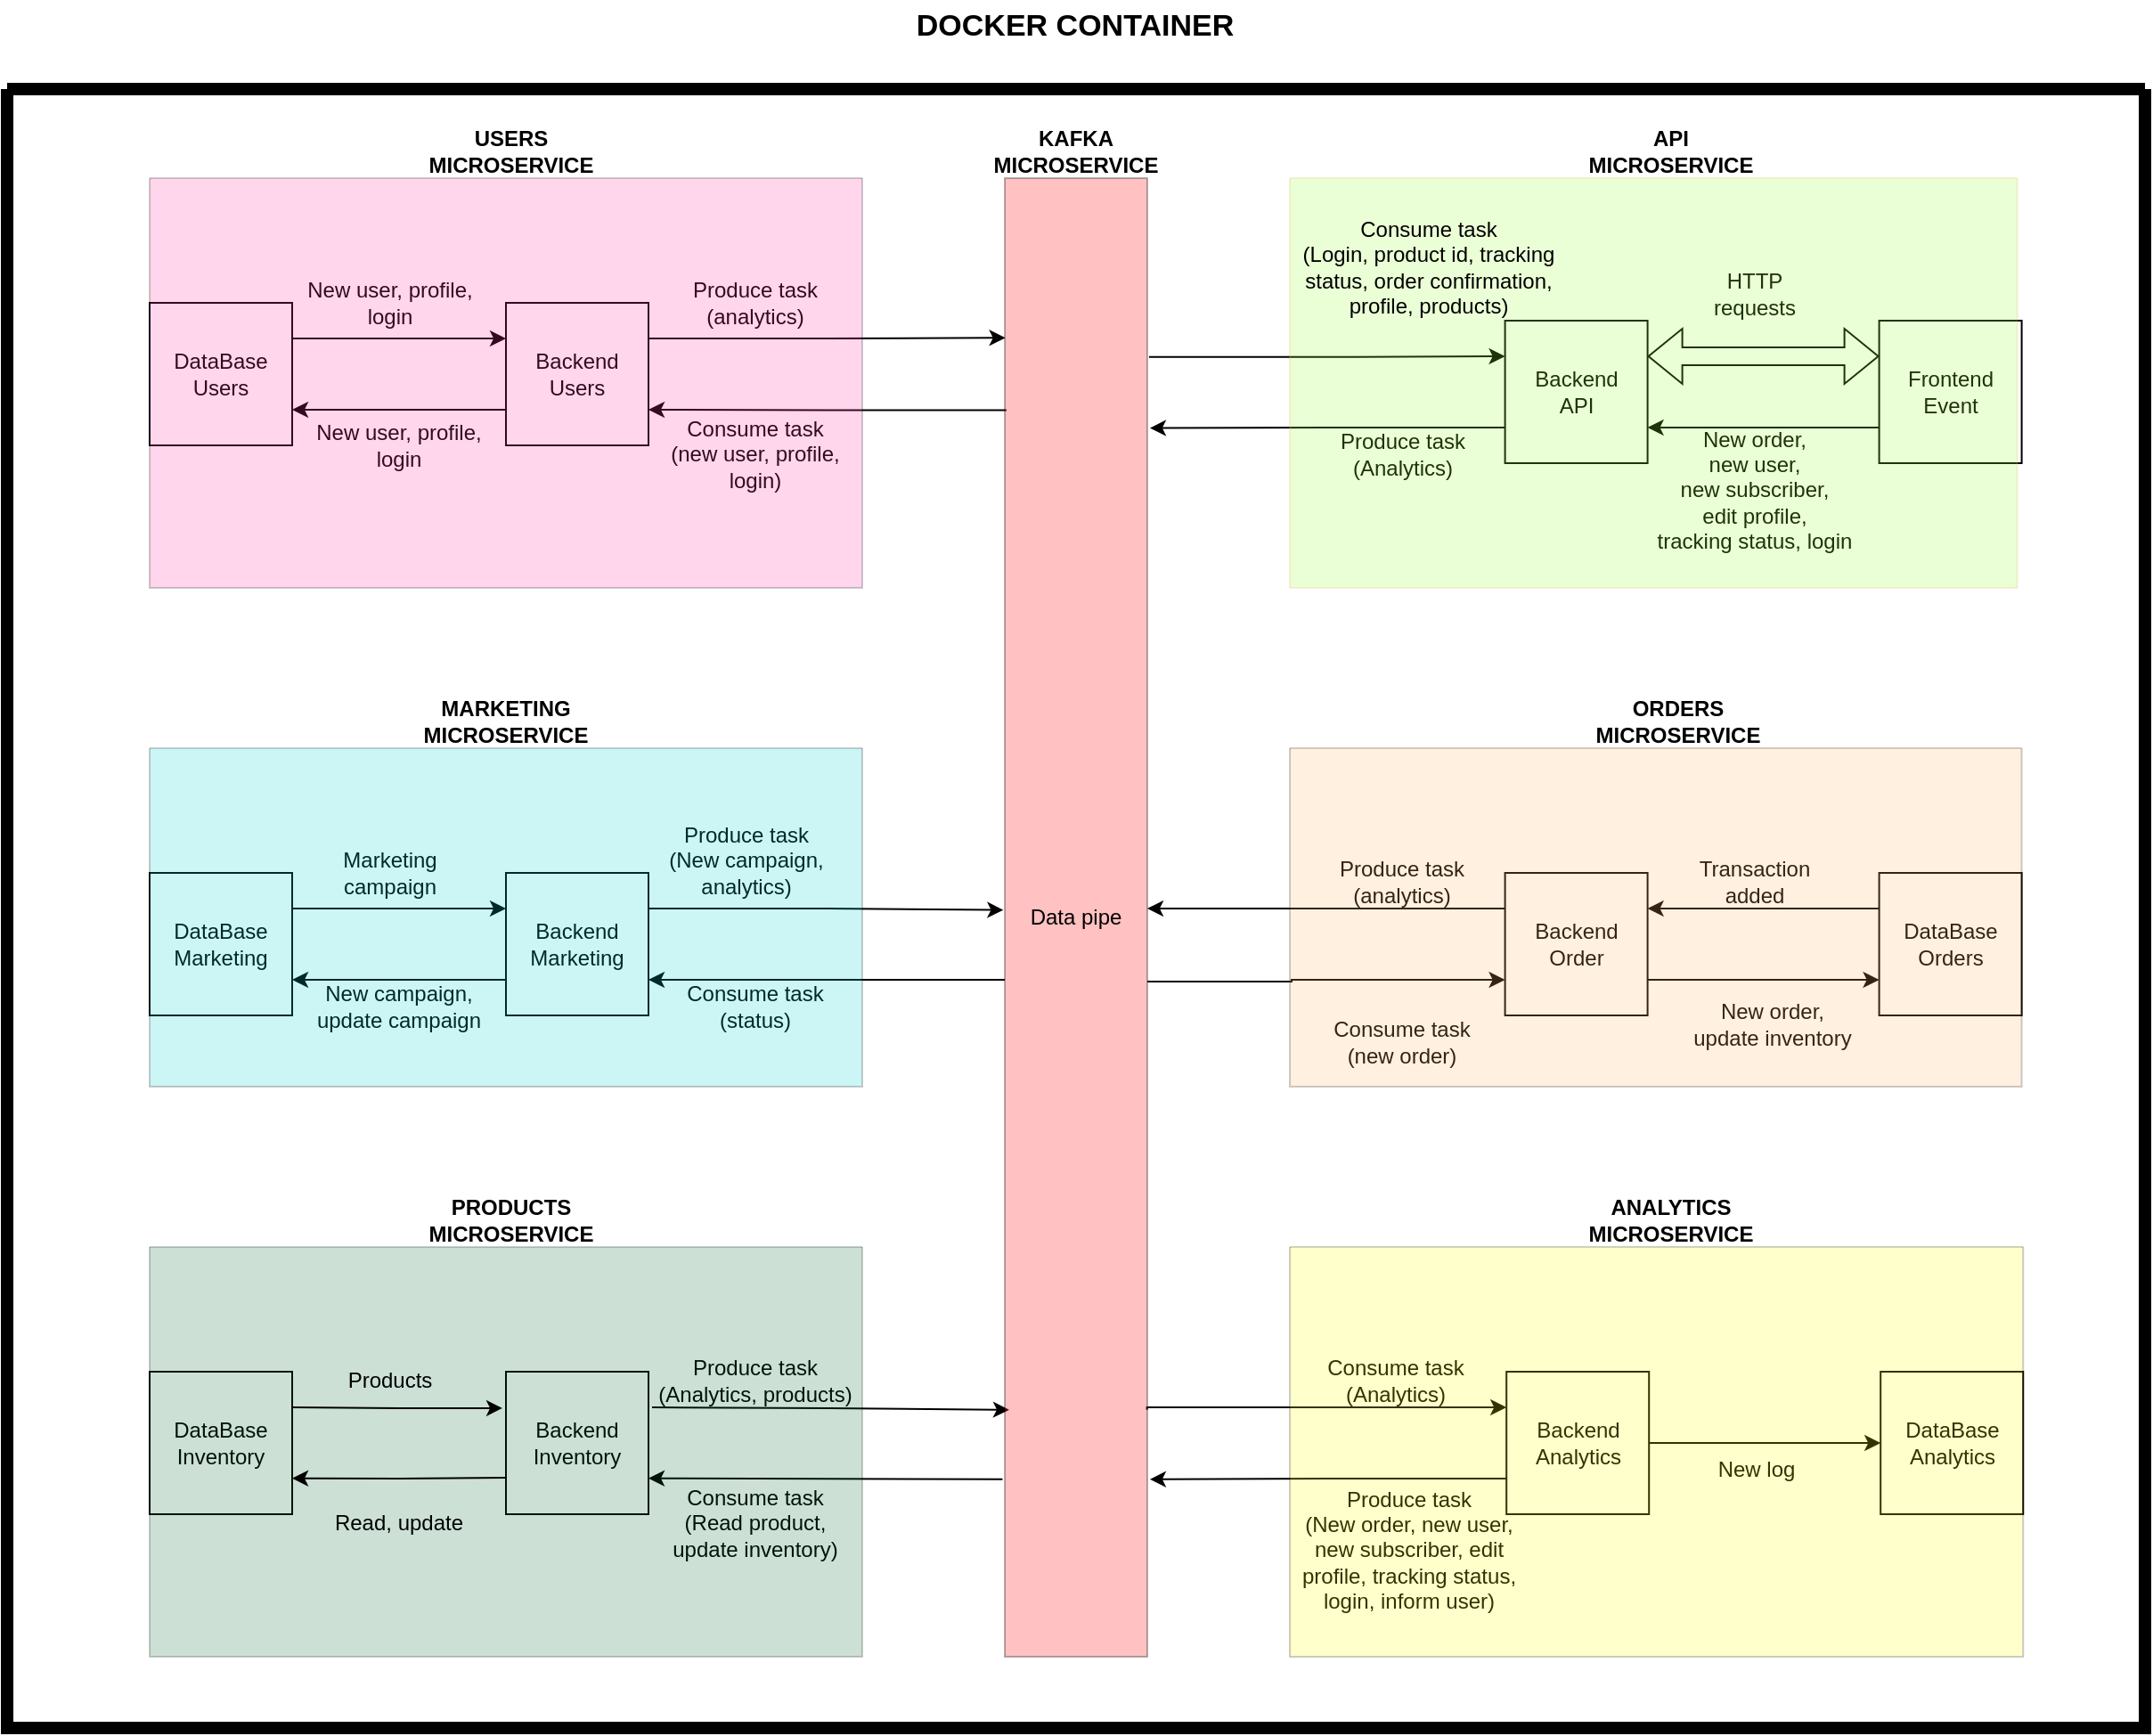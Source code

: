 <mxfile version="22.1.7" type="device">
  <diagram name="Page-1" id="HIv2RbXX2wUQeGfraSKq">
    <mxGraphModel dx="1130" dy="151" grid="1" gridSize="10" guides="0" tooltips="1" connect="1" arrows="1" fold="1" page="1" pageScale="1" pageWidth="850" pageHeight="1100" math="0" shadow="0">
      <root>
        <mxCell id="0" />
        <mxCell id="1" parent="0" />
        <mxCell id="87kDc83F3q97JKyXB-DU-6" style="edgeStyle=orthogonalEdgeStyle;rounded=0;orthogonalLoop=1;jettySize=auto;html=1;exitX=0;exitY=0.75;exitDx=0;exitDy=0;entryX=1;entryY=0.75;entryDx=0;entryDy=0;" parent="1" source="LRiBhbT0EeIUl40xavuv-1" target="LRiBhbT0EeIUl40xavuv-2" edge="1">
          <mxGeometry relative="1" as="geometry" />
        </mxCell>
        <mxCell id="LRiBhbT0EeIUl40xavuv-1" value="&lt;div&gt;Frontend&lt;/div&gt;&lt;div&gt;Event&lt;br&gt;&lt;/div&gt;" style="whiteSpace=wrap;html=1;aspect=fixed;" parent="1" vertex="1">
          <mxGeometry x="930.8" y="290" width="80" height="80" as="geometry" />
        </mxCell>
        <mxCell id="87kDc83F3q97JKyXB-DU-7" style="edgeStyle=orthogonalEdgeStyle;rounded=0;orthogonalLoop=1;jettySize=auto;html=1;exitX=0;exitY=0.75;exitDx=0;exitDy=0;entryX=0.169;entryY=-0.018;entryDx=0;entryDy=0;entryPerimeter=0;" parent="1" source="LRiBhbT0EeIUl40xavuv-2" edge="1" target="LRiBhbT0EeIUl40xavuv-4">
          <mxGeometry relative="1" as="geometry">
            <mxPoint x="600.8" y="351" as="targetPoint" />
            <Array as="points" />
          </mxGeometry>
        </mxCell>
        <mxCell id="LRiBhbT0EeIUl40xavuv-2" value="&lt;div&gt;Backend&lt;/div&gt;&lt;div&gt;API&lt;br&gt;&lt;/div&gt;" style="whiteSpace=wrap;html=1;aspect=fixed;" parent="1" vertex="1">
          <mxGeometry x="720.8" y="290" width="80" height="80" as="geometry" />
        </mxCell>
        <mxCell id="LRiBhbT0EeIUl40xavuv-59" style="edgeStyle=orthogonalEdgeStyle;rounded=0;orthogonalLoop=1;jettySize=auto;html=1;entryX=0;entryY=0.25;entryDx=0;entryDy=0;exitX=0.833;exitY=0.003;exitDx=0;exitDy=0;exitPerimeter=0;" parent="1" source="LRiBhbT0EeIUl40xavuv-4" target="LRiBhbT0EeIUl40xavuv-55" edge="1">
          <mxGeometry relative="1" as="geometry">
            <Array as="points">
              <mxPoint x="520" y="900" />
            </Array>
            <mxPoint x="600.0" y="900.64" as="sourcePoint" />
          </mxGeometry>
        </mxCell>
        <mxCell id="87kDc83F3q97JKyXB-DU-3" style="edgeStyle=orthogonalEdgeStyle;rounded=0;orthogonalLoop=1;jettySize=auto;html=1;exitX=0.157;exitY=0.988;exitDx=0;exitDy=0;exitPerimeter=0;" parent="1" edge="1" source="LRiBhbT0EeIUl40xavuv-4">
          <mxGeometry relative="1" as="geometry">
            <Array as="points" />
            <mxPoint x="358" y="340" as="sourcePoint" />
            <mxPoint x="240" y="340" as="targetPoint" />
          </mxGeometry>
        </mxCell>
        <mxCell id="87kDc83F3q97JKyXB-DU-8" style="edgeStyle=orthogonalEdgeStyle;rounded=0;orthogonalLoop=1;jettySize=auto;html=1;exitX=0.121;exitY=-0.012;exitDx=0;exitDy=0;entryX=0;entryY=0.25;entryDx=0;entryDy=0;exitPerimeter=0;" parent="1" source="LRiBhbT0EeIUl40xavuv-4" target="LRiBhbT0EeIUl40xavuv-2" edge="1">
          <mxGeometry relative="1" as="geometry">
            <Array as="points" />
          </mxGeometry>
        </mxCell>
        <mxCell id="87kDc83F3q97JKyXB-DU-10" style="edgeStyle=orthogonalEdgeStyle;rounded=0;orthogonalLoop=1;jettySize=auto;html=1;entryX=0;entryY=0.75;entryDx=0;entryDy=0;" parent="1" source="LRiBhbT0EeIUl40xavuv-4" target="LRiBhbT0EeIUl40xavuv-8" edge="1">
          <mxGeometry relative="1" as="geometry">
            <Array as="points">
              <mxPoint x="601" y="661" />
            </Array>
            <mxPoint x="600.0" y="659.17" as="sourcePoint" />
          </mxGeometry>
        </mxCell>
        <mxCell id="87kDc83F3q97JKyXB-DU-16" style="edgeStyle=orthogonalEdgeStyle;rounded=0;orthogonalLoop=1;jettySize=auto;html=1;entryX=1;entryY=0.75;entryDx=0;entryDy=0;" parent="1" target="LRiBhbT0EeIUl40xavuv-54" edge="1" source="LRiBhbT0EeIUl40xavuv-4">
          <mxGeometry relative="1" as="geometry">
            <Array as="points">
              <mxPoint x="390" y="660" />
              <mxPoint x="390" y="660" />
            </Array>
            <mxPoint x="360" y="662.3" as="sourcePoint" />
          </mxGeometry>
        </mxCell>
        <mxCell id="87kDc83F3q97JKyXB-DU-20" style="edgeStyle=orthogonalEdgeStyle;rounded=0;orthogonalLoop=1;jettySize=auto;html=1;exitX=0.823;exitY=-0.05;exitDx=0;exitDy=0;entryX=0.833;entryY=0.969;entryDx=0;entryDy=0;exitPerimeter=0;entryPerimeter=0;" parent="1" edge="1" target="LRiBhbT0EeIUl40xavuv-4">
          <mxGeometry relative="1" as="geometry">
            <mxPoint x="242" y="900" as="sourcePoint" />
            <mxPoint x="360" y="900.45" as="targetPoint" />
          </mxGeometry>
        </mxCell>
        <mxCell id="LRiBhbT0EeIUl40xavuv-4" value="Data pipe" style="rounded=0;whiteSpace=wrap;html=1;gradientColor=none;fillColor=#FF3333;opacity=30;direction=south;" parent="1" vertex="1">
          <mxGeometry x="440" y="210" width="80" height="830" as="geometry" />
        </mxCell>
        <mxCell id="LRiBhbT0EeIUl40xavuv-6" value="&lt;div&gt;Produce task&lt;br&gt;(New order, new user,&lt;div&gt;new subscriber, edit profile, tracking status, login, inform user)&lt;/div&gt;&lt;/div&gt;" style="text;html=1;strokeColor=none;fillColor=none;align=center;verticalAlign=middle;whiteSpace=wrap;rounded=0;" parent="1" vertex="1">
          <mxGeometry x="601.6" y="940" width="130" height="80" as="geometry" />
        </mxCell>
        <mxCell id="87kDc83F3q97JKyXB-DU-9" style="edgeStyle=orthogonalEdgeStyle;rounded=0;orthogonalLoop=1;jettySize=auto;html=1;exitX=0;exitY=0.25;exitDx=0;exitDy=0;" parent="1" source="LRiBhbT0EeIUl40xavuv-8" target="LRiBhbT0EeIUl40xavuv-4" edge="1">
          <mxGeometry relative="1" as="geometry">
            <Array as="points">
              <mxPoint x="560" y="620" />
              <mxPoint x="560" y="620" />
            </Array>
            <mxPoint x="601.68" y="620.98" as="targetPoint" />
          </mxGeometry>
        </mxCell>
        <mxCell id="87kDc83F3q97JKyXB-DU-11" style="edgeStyle=orthogonalEdgeStyle;rounded=0;orthogonalLoop=1;jettySize=auto;html=1;exitX=1;exitY=0.75;exitDx=0;exitDy=0;entryX=0;entryY=0.75;entryDx=0;entryDy=0;" parent="1" source="LRiBhbT0EeIUl40xavuv-8" target="LRiBhbT0EeIUl40xavuv-31" edge="1">
          <mxGeometry relative="1" as="geometry" />
        </mxCell>
        <mxCell id="LRiBhbT0EeIUl40xavuv-8" value="&lt;div&gt;Backend&lt;/div&gt;&lt;div&gt;Order&lt;/div&gt;" style="whiteSpace=wrap;html=1;aspect=fixed;" parent="1" vertex="1">
          <mxGeometry x="720.8" y="600" width="80" height="80" as="geometry" />
        </mxCell>
        <mxCell id="LRiBhbT0EeIUl40xavuv-9" value="&lt;div&gt;New order,&lt;/div&gt;&lt;div&gt;new user,&lt;/div&gt;&lt;div&gt;new subscriber,&lt;br&gt;&lt;/div&gt;&lt;div&gt;edit profile,&lt;/div&gt;&lt;div&gt;tracking status, login&lt;/div&gt;" style="text;html=1;strokeColor=none;fillColor=none;align=center;verticalAlign=middle;whiteSpace=wrap;rounded=0;" parent="1" vertex="1">
          <mxGeometry x="800.8" y="350" width="120" height="70" as="geometry" />
        </mxCell>
        <mxCell id="LRiBhbT0EeIUl40xavuv-12" value="HTTP requests" style="text;html=1;strokeColor=none;fillColor=none;align=center;verticalAlign=middle;whiteSpace=wrap;rounded=0;" parent="1" vertex="1">
          <mxGeometry x="830.8" y="260" width="60" height="30" as="geometry" />
        </mxCell>
        <mxCell id="LRiBhbT0EeIUl40xavuv-15" value="&lt;div&gt;Consume task&lt;/div&gt;&lt;div&gt;(new order)&lt;br&gt;&lt;/div&gt;" style="text;html=1;strokeColor=none;fillColor=none;align=center;verticalAlign=middle;whiteSpace=wrap;rounded=0;" parent="1" vertex="1">
          <mxGeometry x="623.3" y="680" width="80" height="30" as="geometry" />
        </mxCell>
        <mxCell id="LRiBhbT0EeIUl40xavuv-19" value="&lt;div&gt;New order,&lt;/div&gt;&lt;div&gt;update inventory&lt;br&gt;&lt;/div&gt;" style="text;html=1;strokeColor=none;fillColor=none;align=center;verticalAlign=middle;whiteSpace=wrap;rounded=0;" parent="1" vertex="1">
          <mxGeometry x="820.8" y="670" width="100" height="30" as="geometry" />
        </mxCell>
        <mxCell id="LRiBhbT0EeIUl40xavuv-20" value="&lt;div&gt;Produce task&lt;br&gt;&lt;/div&gt;&lt;div&gt;(analytics)&lt;br&gt;&lt;/div&gt;" style="text;html=1;strokeColor=none;fillColor=none;align=center;verticalAlign=middle;whiteSpace=wrap;rounded=0;" parent="1" vertex="1">
          <mxGeometry x="623.3" y="590" width="80" height="30" as="geometry" />
        </mxCell>
        <mxCell id="87kDc83F3q97JKyXB-DU-12" style="edgeStyle=orthogonalEdgeStyle;rounded=0;orthogonalLoop=1;jettySize=auto;html=1;exitX=0;exitY=0.25;exitDx=0;exitDy=0;entryX=1;entryY=0.25;entryDx=0;entryDy=0;" parent="1" source="LRiBhbT0EeIUl40xavuv-31" target="LRiBhbT0EeIUl40xavuv-8" edge="1">
          <mxGeometry relative="1" as="geometry" />
        </mxCell>
        <mxCell id="LRiBhbT0EeIUl40xavuv-31" value="&lt;div&gt;DataBase&lt;/div&gt;&lt;div&gt;Orders&lt;br&gt;&lt;/div&gt;" style="whiteSpace=wrap;html=1;aspect=fixed;" parent="1" vertex="1">
          <mxGeometry x="930.8" y="600" width="80" height="80" as="geometry" />
        </mxCell>
        <mxCell id="87kDc83F3q97JKyXB-DU-2" style="edgeStyle=orthogonalEdgeStyle;rounded=0;orthogonalLoop=1;jettySize=auto;html=1;exitX=1;exitY=0.25;exitDx=0;exitDy=0;entryX=0.108;entryY=0.996;entryDx=0;entryDy=0;entryPerimeter=0;" parent="1" source="LRiBhbT0EeIUl40xavuv-34" edge="1" target="LRiBhbT0EeIUl40xavuv-4">
          <mxGeometry relative="1" as="geometry">
            <mxPoint x="360" y="300" as="targetPoint" />
            <Array as="points" />
          </mxGeometry>
        </mxCell>
        <mxCell id="87kDc83F3q97JKyXB-DU-5" style="edgeStyle=orthogonalEdgeStyle;rounded=0;orthogonalLoop=1;jettySize=auto;html=1;exitX=0;exitY=0.75;exitDx=0;exitDy=0;entryX=1;entryY=0.75;entryDx=0;entryDy=0;" parent="1" source="LRiBhbT0EeIUl40xavuv-34" target="LRiBhbT0EeIUl40xavuv-36" edge="1">
          <mxGeometry relative="1" as="geometry" />
        </mxCell>
        <mxCell id="LRiBhbT0EeIUl40xavuv-34" value="&lt;div&gt;Backend&lt;/div&gt;&lt;div&gt;Users&lt;/div&gt;" style="whiteSpace=wrap;html=1;aspect=fixed;movable=1;resizable=1;rotatable=1;deletable=1;editable=1;locked=0;connectable=1;" parent="1" vertex="1">
          <mxGeometry x="160" y="280" width="80" height="80" as="geometry" />
        </mxCell>
        <mxCell id="87kDc83F3q97JKyXB-DU-4" style="edgeStyle=orthogonalEdgeStyle;rounded=0;orthogonalLoop=1;jettySize=auto;html=1;exitX=1;exitY=0.25;exitDx=0;exitDy=0;entryX=0;entryY=0.25;entryDx=0;entryDy=0;" parent="1" source="LRiBhbT0EeIUl40xavuv-36" target="LRiBhbT0EeIUl40xavuv-34" edge="1">
          <mxGeometry relative="1" as="geometry" />
        </mxCell>
        <mxCell id="LRiBhbT0EeIUl40xavuv-36" value="&lt;div&gt;DataBase&lt;/div&gt;&lt;div&gt;Users&lt;br&gt;&lt;/div&gt;" style="whiteSpace=wrap;html=1;aspect=fixed;movable=1;resizable=1;rotatable=1;deletable=1;editable=1;locked=0;connectable=1;" parent="1" vertex="1">
          <mxGeometry x="-40" y="280" width="80" height="80" as="geometry" />
        </mxCell>
        <mxCell id="LRiBhbT0EeIUl40xavuv-47" value="Transaction added" style="text;html=1;strokeColor=none;fillColor=none;align=center;verticalAlign=middle;whiteSpace=wrap;rounded=0;" parent="1" vertex="1">
          <mxGeometry x="830.8" y="590" width="60" height="30" as="geometry" />
        </mxCell>
        <mxCell id="LRiBhbT0EeIUl40xavuv-48" value="&lt;div&gt;Consume task&lt;/div&gt;&lt;div&gt;(new user, profile,&lt;/div&gt;&lt;div&gt;login)&lt;br&gt;&lt;/div&gt;" style="text;html=1;strokeColor=none;fillColor=none;align=center;verticalAlign=middle;whiteSpace=wrap;rounded=0;movable=1;resizable=1;rotatable=1;deletable=1;editable=1;locked=0;connectable=1;" parent="1" vertex="1">
          <mxGeometry x="250" y="340" width="100" height="50" as="geometry" />
        </mxCell>
        <mxCell id="LRiBhbT0EeIUl40xavuv-51" value="&lt;div&gt;New user, profile,&lt;/div&gt;&lt;div&gt;login&lt;/div&gt;" style="text;html=1;strokeColor=none;fillColor=none;align=center;verticalAlign=middle;whiteSpace=wrap;rounded=0;movable=1;resizable=1;rotatable=1;deletable=1;editable=1;locked=0;connectable=1;" parent="1" vertex="1">
          <mxGeometry x="40" y="340" width="120" height="40" as="geometry" />
        </mxCell>
        <mxCell id="LRiBhbT0EeIUl40xavuv-52" value="&lt;div&gt;New user, profile,&lt;/div&gt;&lt;div&gt;login&lt;/div&gt;" style="text;html=1;strokeColor=none;fillColor=none;align=center;verticalAlign=middle;whiteSpace=wrap;rounded=0;movable=1;resizable=1;rotatable=1;deletable=1;editable=1;locked=0;connectable=1;" parent="1" vertex="1">
          <mxGeometry x="45" y="260" width="100" height="40" as="geometry" />
        </mxCell>
        <mxCell id="LRiBhbT0EeIUl40xavuv-53" value="&lt;div&gt;Produce task&lt;/div&gt;&lt;div&gt;(analytics)&lt;br&gt;&lt;/div&gt;" style="text;html=1;strokeColor=none;fillColor=none;align=center;verticalAlign=middle;whiteSpace=wrap;rounded=0;movable=1;resizable=1;rotatable=1;deletable=1;editable=1;locked=0;connectable=1;" parent="1" vertex="1">
          <mxGeometry x="250" y="255" width="100" height="50" as="geometry" />
        </mxCell>
        <mxCell id="87kDc83F3q97JKyXB-DU-17" style="edgeStyle=orthogonalEdgeStyle;rounded=0;orthogonalLoop=1;jettySize=auto;html=1;exitX=1;exitY=0.25;exitDx=0;exitDy=0;entryX=0.495;entryY=1.01;entryDx=0;entryDy=0;entryPerimeter=0;" parent="1" source="LRiBhbT0EeIUl40xavuv-54" edge="1" target="LRiBhbT0EeIUl40xavuv-4">
          <mxGeometry relative="1" as="geometry">
            <mxPoint x="360" y="619.8" as="targetPoint" />
          </mxGeometry>
        </mxCell>
        <mxCell id="87kDc83F3q97JKyXB-DU-29" style="edgeStyle=orthogonalEdgeStyle;rounded=0;orthogonalLoop=1;jettySize=auto;html=1;exitX=0;exitY=0.75;exitDx=0;exitDy=0;entryX=1;entryY=0.75;entryDx=0;entryDy=0;" parent="1" source="LRiBhbT0EeIUl40xavuv-54" target="87kDc83F3q97JKyXB-DU-27" edge="1">
          <mxGeometry relative="1" as="geometry" />
        </mxCell>
        <mxCell id="LRiBhbT0EeIUl40xavuv-54" value="&lt;div&gt;Backend&lt;/div&gt;&lt;div&gt;Marketing&lt;br&gt;&lt;/div&gt;" style="whiteSpace=wrap;html=1;aspect=fixed;" parent="1" vertex="1">
          <mxGeometry x="160" y="600.0" width="80" height="80" as="geometry" />
        </mxCell>
        <mxCell id="LRiBhbT0EeIUl40xavuv-58" style="edgeStyle=orthogonalEdgeStyle;rounded=0;orthogonalLoop=1;jettySize=auto;html=1;exitX=0;exitY=0.75;exitDx=0;exitDy=0;entryX=0.88;entryY=-0.018;entryDx=0;entryDy=0;entryPerimeter=0;" parent="1" source="LRiBhbT0EeIUl40xavuv-55" target="LRiBhbT0EeIUl40xavuv-4" edge="1">
          <mxGeometry relative="1" as="geometry">
            <mxPoint x="601.6" y="941" as="targetPoint" />
            <Array as="points" />
          </mxGeometry>
        </mxCell>
        <mxCell id="LRiBhbT0EeIUl40xavuv-67" style="edgeStyle=orthogonalEdgeStyle;rounded=0;orthogonalLoop=1;jettySize=auto;html=1;exitX=1;exitY=0.5;exitDx=0;exitDy=0;entryX=0;entryY=0.5;entryDx=0;entryDy=0;" parent="1" source="LRiBhbT0EeIUl40xavuv-55" target="LRiBhbT0EeIUl40xavuv-56" edge="1">
          <mxGeometry relative="1" as="geometry" />
        </mxCell>
        <mxCell id="LRiBhbT0EeIUl40xavuv-55" value="&lt;div&gt;Backend&lt;/div&gt;&lt;div&gt;Analytics&lt;br&gt;&lt;/div&gt;" style="whiteSpace=wrap;html=1;aspect=fixed;" parent="1" vertex="1">
          <mxGeometry x="721.6" y="880" width="80" height="80" as="geometry" />
        </mxCell>
        <mxCell id="LRiBhbT0EeIUl40xavuv-56" value="&lt;div&gt;DataBase&lt;/div&gt;&lt;div&gt;Analytics&lt;br&gt;&lt;/div&gt;" style="whiteSpace=wrap;html=1;aspect=fixed;" parent="1" vertex="1">
          <mxGeometry x="931.6" y="880" width="80" height="80" as="geometry" />
        </mxCell>
        <mxCell id="LRiBhbT0EeIUl40xavuv-62" value="&lt;div&gt;Produce task&lt;/div&gt;&lt;div&gt;(Analytics)&lt;br&gt;&lt;/div&gt;" style="text;html=1;strokeColor=none;fillColor=none;align=center;verticalAlign=middle;whiteSpace=wrap;rounded=0;" parent="1" vertex="1">
          <mxGeometry x="620.8" y="350" width="85" height="30" as="geometry" />
        </mxCell>
        <mxCell id="LRiBhbT0EeIUl40xavuv-63" value="&lt;div&gt;Consume task&lt;/div&gt;&lt;div&gt;(Analytics)&lt;br&gt;&lt;/div&gt;" style="text;html=1;strokeColor=none;fillColor=none;align=center;verticalAlign=middle;whiteSpace=wrap;rounded=0;" parent="1" vertex="1">
          <mxGeometry x="616.6" y="870" width="85" height="30" as="geometry" />
        </mxCell>
        <mxCell id="LRiBhbT0EeIUl40xavuv-68" value="New log" style="text;html=1;strokeColor=none;fillColor=none;align=center;verticalAlign=middle;whiteSpace=wrap;rounded=0;" parent="1" vertex="1">
          <mxGeometry x="831.6" y="920" width="60" height="30" as="geometry" />
        </mxCell>
        <mxCell id="LRiBhbT0EeIUl40xavuv-70" value="Produce task (New campaign, analytics)" style="text;html=1;strokeColor=none;fillColor=none;align=center;verticalAlign=middle;whiteSpace=wrap;rounded=0;" parent="1" vertex="1">
          <mxGeometry x="250" y="570.0" width="90" height="45" as="geometry" />
        </mxCell>
        <mxCell id="LRiBhbT0EeIUl40xavuv-73" value="Marketing campaign" style="text;html=1;strokeColor=none;fillColor=none;align=center;verticalAlign=middle;whiteSpace=wrap;rounded=0;" parent="1" vertex="1">
          <mxGeometry x="65" y="585.0" width="60" height="30" as="geometry" />
        </mxCell>
        <mxCell id="LRiBhbT0EeIUl40xavuv-76" value="Consume task (status)" style="text;html=1;strokeColor=none;fillColor=none;align=center;verticalAlign=middle;whiteSpace=wrap;rounded=0;" parent="1" vertex="1">
          <mxGeometry x="260" y="660.0" width="80" height="30" as="geometry" />
        </mxCell>
        <mxCell id="LRiBhbT0EeIUl40xavuv-84" value="" style="swimlane;startSize=0;swimlaneFillColor=#FFFF00;opacity=20;" parent="1" vertex="1">
          <mxGeometry x="600" y="810" width="411.6" height="230" as="geometry">
            <mxRectangle x="440" y="450" width="50" height="40" as="alternateBounds" />
          </mxGeometry>
        </mxCell>
        <mxCell id="LRiBhbT0EeIUl40xavuv-89" value="" style="shape=flexArrow;endArrow=classic;startArrow=classic;html=1;rounded=0;entryX=0;entryY=0.25;entryDx=0;entryDy=0;exitX=1;exitY=0.25;exitDx=0;exitDy=0;" parent="1" source="LRiBhbT0EeIUl40xavuv-2" target="LRiBhbT0EeIUl40xavuv-1" edge="1">
          <mxGeometry width="100" height="100" relative="1" as="geometry">
            <mxPoint x="700.8" y="620" as="sourcePoint" />
            <mxPoint x="800.8" y="520" as="targetPoint" />
          </mxGeometry>
        </mxCell>
        <mxCell id="LRiBhbT0EeIUl40xavuv-81" value="" style="swimlane;startSize=0;swimlaneFillColor=#FF3399;opacity=20;" parent="1" vertex="1">
          <mxGeometry x="-40" y="210" width="400" height="230" as="geometry">
            <mxRectangle y="10" width="50" height="40" as="alternateBounds" />
          </mxGeometry>
        </mxCell>
        <mxCell id="LRiBhbT0EeIUl40xavuv-79" value="" style="swimlane;startSize=0;swimlaneFillColor=#FFB366;opacity=20;" parent="1" vertex="1">
          <mxGeometry x="600" y="530" width="410.8" height="190" as="geometry">
            <mxRectangle x="440" y="250" width="50" height="40" as="alternateBounds" />
          </mxGeometry>
        </mxCell>
        <mxCell id="87kDc83F3q97JKyXB-DU-23" style="edgeStyle=orthogonalEdgeStyle;rounded=0;orthogonalLoop=1;jettySize=auto;html=1;exitX=0.88;exitY=1.016;exitDx=0;exitDy=0;entryX=0.871;entryY=0;entryDx=0;entryDy=0;entryPerimeter=0;exitPerimeter=0;" parent="1" edge="1" source="LRiBhbT0EeIUl40xavuv-4">
          <mxGeometry relative="1" as="geometry">
            <mxPoint x="240" y="939.85" as="targetPoint" />
            <mxPoint x="360" y="939.5" as="sourcePoint" />
          </mxGeometry>
        </mxCell>
        <mxCell id="87kDc83F3q97JKyXB-DU-18" value="&lt;div&gt;Backend&lt;/div&gt;&lt;div&gt;Inventory&lt;br&gt;&lt;/div&gt;" style="whiteSpace=wrap;html=1;aspect=fixed;" parent="1" vertex="1">
          <mxGeometry x="160" y="880" width="80" height="80" as="geometry" />
        </mxCell>
        <mxCell id="87kDc83F3q97JKyXB-DU-19" value="&lt;div&gt;DataBase&lt;/div&gt;&lt;div&gt;Inventory&lt;br&gt;&lt;/div&gt;" style="whiteSpace=wrap;html=1;aspect=fixed;" parent="1" vertex="1">
          <mxGeometry x="-40" y="880" width="80" height="80" as="geometry" />
        </mxCell>
        <mxCell id="87kDc83F3q97JKyXB-DU-24" value="&lt;div&gt;Consume task&lt;/div&gt;&lt;div&gt;(Read product, update inventory)&lt;br&gt;&lt;/div&gt;" style="text;html=1;strokeColor=none;fillColor=none;align=center;verticalAlign=middle;whiteSpace=wrap;rounded=0;" parent="1" vertex="1">
          <mxGeometry x="240" y="950" width="120" height="30" as="geometry" />
        </mxCell>
        <mxCell id="87kDc83F3q97JKyXB-DU-25" value="&lt;div&gt;Produce task&lt;/div&gt;&lt;div&gt;(Analytics, products)&lt;br&gt;&lt;/div&gt;" style="text;html=1;strokeColor=none;fillColor=none;align=center;verticalAlign=middle;whiteSpace=wrap;rounded=0;" parent="1" vertex="1">
          <mxGeometry x="240" y="870" width="120" height="30" as="geometry" />
        </mxCell>
        <mxCell id="87kDc83F3q97JKyXB-DU-26" value="" style="swimlane;startSize=0;swimlaneFillColor=#006633;opacity=20;" parent="1" vertex="1">
          <mxGeometry x="-40" y="810" width="400" height="230" as="geometry">
            <mxRectangle y="450" width="50" height="40" as="alternateBounds" />
          </mxGeometry>
        </mxCell>
        <mxCell id="87kDc83F3q97JKyXB-DU-27" value="&lt;div&gt;DataBase&lt;/div&gt;&lt;div&gt;Marketing&lt;br&gt;&lt;/div&gt;" style="whiteSpace=wrap;html=1;aspect=fixed;" parent="1" vertex="1">
          <mxGeometry x="-40" y="600" width="80" height="80" as="geometry" />
        </mxCell>
        <mxCell id="87kDc83F3q97JKyXB-DU-28" style="edgeStyle=orthogonalEdgeStyle;rounded=0;orthogonalLoop=1;jettySize=auto;html=1;exitX=1;exitY=0.25;exitDx=0;exitDy=0;entryX=0;entryY=0.25;entryDx=0;entryDy=0;" parent="1" source="87kDc83F3q97JKyXB-DU-27" target="LRiBhbT0EeIUl40xavuv-54" edge="1">
          <mxGeometry relative="1" as="geometry" />
        </mxCell>
        <mxCell id="87kDc83F3q97JKyXB-DU-30" value="New campaign, update campaign" style="text;html=1;strokeColor=none;fillColor=none;align=center;verticalAlign=middle;whiteSpace=wrap;rounded=0;" parent="1" vertex="1">
          <mxGeometry x="40" y="660" width="120" height="30" as="geometry" />
        </mxCell>
        <mxCell id="87kDc83F3q97JKyXB-DU-31" value="Read, update" style="text;html=1;strokeColor=none;fillColor=none;align=center;verticalAlign=middle;whiteSpace=wrap;rounded=0;" parent="1" vertex="1">
          <mxGeometry x="35" y="950" width="130" height="30" as="geometry" />
        </mxCell>
        <mxCell id="87kDc83F3q97JKyXB-DU-32" value="Products" style="text;html=1;strokeColor=none;fillColor=none;align=center;verticalAlign=middle;whiteSpace=wrap;rounded=0;" parent="1" vertex="1">
          <mxGeometry x="30" y="870" width="130" height="30" as="geometry" />
        </mxCell>
        <mxCell id="LRiBhbT0EeIUl40xavuv-80" value="" style="swimlane;startSize=0;swimlaneFillColor=#00CCCC;opacity=20;" parent="1" vertex="1">
          <mxGeometry x="-40" y="530" width="400" height="190" as="geometry">
            <mxRectangle y="250" width="50" height="40" as="alternateBounds" />
          </mxGeometry>
        </mxCell>
        <mxCell id="WQ45gjvfJTGwn8q31xIv-1" style="edgeStyle=orthogonalEdgeStyle;rounded=0;orthogonalLoop=1;jettySize=auto;html=1;exitX=0.823;exitY=-0.05;exitDx=0;exitDy=0;entryX=0;entryY=0.25;entryDx=0;entryDy=0;exitPerimeter=0;" parent="1" edge="1">
          <mxGeometry relative="1" as="geometry">
            <mxPoint x="40" y="900" as="sourcePoint" />
            <mxPoint x="158" y="900.45" as="targetPoint" />
          </mxGeometry>
        </mxCell>
        <mxCell id="WQ45gjvfJTGwn8q31xIv-2" style="edgeStyle=orthogonalEdgeStyle;rounded=0;orthogonalLoop=1;jettySize=auto;html=1;exitX=0;exitY=0.75;exitDx=0;exitDy=0;entryX=0.871;entryY=0;entryDx=0;entryDy=0;entryPerimeter=0;" parent="1" edge="1">
          <mxGeometry relative="1" as="geometry">
            <mxPoint x="40" y="939.85" as="targetPoint" />
            <mxPoint x="160" y="939.5" as="sourcePoint" />
          </mxGeometry>
        </mxCell>
        <mxCell id="Qc3Qin0VHdfrgzyoPYEV-3" value="" style="swimlane;startSize=0;strokeWidth=7;perimeterSpacing=0;rounded=0;" vertex="1" parent="1">
          <mxGeometry x="-120" y="160" width="1200" height="920" as="geometry" />
        </mxCell>
        <mxCell id="WQ45gjvfJTGwn8q31xIv-4" value="&lt;b&gt;API MICROSERVICE &lt;/b&gt;" style="text;html=1;strokeColor=none;fillColor=none;align=center;verticalAlign=middle;whiteSpace=wrap;rounded=0;" parent="Qc3Qin0VHdfrgzyoPYEV-3" vertex="1">
          <mxGeometry x="878.3" y="20" width="111.7" height="30" as="geometry" />
        </mxCell>
        <mxCell id="WQ45gjvfJTGwn8q31xIv-3" value="&lt;b&gt;KAFKA MICROSERVICE&lt;/b&gt;" style="text;html=1;strokeColor=none;fillColor=none;align=center;verticalAlign=middle;whiteSpace=wrap;rounded=0;" parent="Qc3Qin0VHdfrgzyoPYEV-3" vertex="1">
          <mxGeometry x="535" y="20" width="130" height="30" as="geometry" />
        </mxCell>
        <mxCell id="WQ45gjvfJTGwn8q31xIv-7" value="&lt;b&gt;MARKETING MICROSERVICE&lt;/b&gt;" style="text;html=1;strokeColor=none;fillColor=none;align=center;verticalAlign=middle;whiteSpace=wrap;rounded=0;" parent="Qc3Qin0VHdfrgzyoPYEV-3" vertex="1">
          <mxGeometry x="200" y="340" width="160" height="30" as="geometry" />
        </mxCell>
        <mxCell id="WQ45gjvfJTGwn8q31xIv-6" value="&lt;b&gt;ORDERS MICROSERVICE&lt;/b&gt;" style="text;html=1;strokeColor=none;fillColor=none;align=center;verticalAlign=middle;whiteSpace=wrap;rounded=0;" parent="Qc3Qin0VHdfrgzyoPYEV-3" vertex="1">
          <mxGeometry x="865.8" y="340" width="144.2" height="30" as="geometry" />
        </mxCell>
        <mxCell id="WQ45gjvfJTGwn8q31xIv-5" value="&lt;b&gt;PRODUCTS MICROSERVICE&lt;/b&gt;" style="text;html=1;strokeColor=none;fillColor=none;align=center;verticalAlign=middle;whiteSpace=wrap;rounded=0;" parent="Qc3Qin0VHdfrgzyoPYEV-3" vertex="1">
          <mxGeometry x="212.5" y="620" width="140" height="30" as="geometry" />
        </mxCell>
        <mxCell id="87kDc83F3q97JKyXB-DU-33" value="&lt;b&gt;ANALYTICS MICROSERVICE&lt;/b&gt;" style="text;html=1;strokeColor=none;fillColor=none;align=center;verticalAlign=middle;whiteSpace=wrap;rounded=0;" parent="Qc3Qin0VHdfrgzyoPYEV-3" vertex="1">
          <mxGeometry x="864.15" y="620" width="140" height="30" as="geometry" />
        </mxCell>
        <mxCell id="LRiBhbT0EeIUl40xavuv-78" value="" style="swimlane;startSize=0;fillColor=#fff2cc;strokeColor=#d6b656;fillStyle=solid;gradientColor=default;swimlaneFillColor=#99FF33;opacity=20;" parent="Qc3Qin0VHdfrgzyoPYEV-3" vertex="1">
          <mxGeometry x="720" y="50" width="408.3" height="230" as="geometry">
            <mxRectangle x="440" y="10" width="50" height="40" as="alternateBounds" />
          </mxGeometry>
        </mxCell>
        <mxCell id="LRiBhbT0EeIUl40xavuv-42" value="Consume task&lt;br&gt;(Login, product id, tracking status, order confirmation, profile, products)" style="text;html=1;strokeColor=none;fillColor=none;align=center;verticalAlign=middle;whiteSpace=wrap;rounded=0;" parent="Qc3Qin0VHdfrgzyoPYEV-3" vertex="1">
          <mxGeometry x="718.3" y="70" width="160" height="60" as="geometry" />
        </mxCell>
        <mxCell id="Qc3Qin0VHdfrgzyoPYEV-5" value="&lt;b&gt;USERS MICROSERVICE &lt;/b&gt;" style="text;html=1;strokeColor=none;fillColor=none;align=center;verticalAlign=middle;whiteSpace=wrap;rounded=0;" vertex="1" parent="Qc3Qin0VHdfrgzyoPYEV-3">
          <mxGeometry x="217.5" y="20" width="130" height="30" as="geometry" />
        </mxCell>
        <mxCell id="Qc3Qin0VHdfrgzyoPYEV-4" value="&lt;font size=&quot;1&quot;&gt;&lt;b style=&quot;font-size: 17px;&quot;&gt;DOCKER CONTAINER&lt;/b&gt;&lt;/font&gt;" style="text;html=1;strokeColor=none;fillColor=none;align=center;verticalAlign=middle;whiteSpace=wrap;rounded=0;" vertex="1" parent="1">
          <mxGeometry x="380" y="110" width="198.75" height="30" as="geometry" />
        </mxCell>
      </root>
    </mxGraphModel>
  </diagram>
</mxfile>
